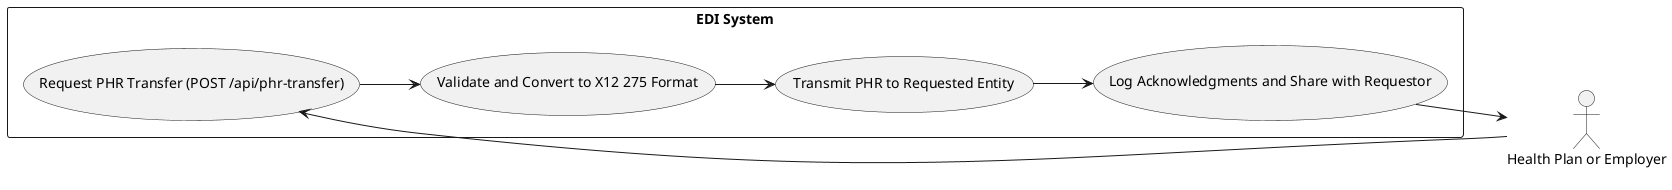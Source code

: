 @startuml Healthcare EDI Integration
left to right direction
actor "Health Plan or Employer" as Requestor

rectangle "EDI System" {
  usecase "Request PHR Transfer (POST /api/phr-transfer)" as RequestPHR
  usecase "Validate and Convert to X12 275 Format" as ValidateAndConvert
  usecase "Transmit PHR to Requested Entity" as TransmitPHR
  usecase "Log Acknowledgments and Share with Requestor" as LogAndShare
}

Requestor --> RequestPHR
RequestPHR --> ValidateAndConvert
ValidateAndConvert --> TransmitPHR
TransmitPHR --> LogAndShare
LogAndShare --> Requestor
@enduml
